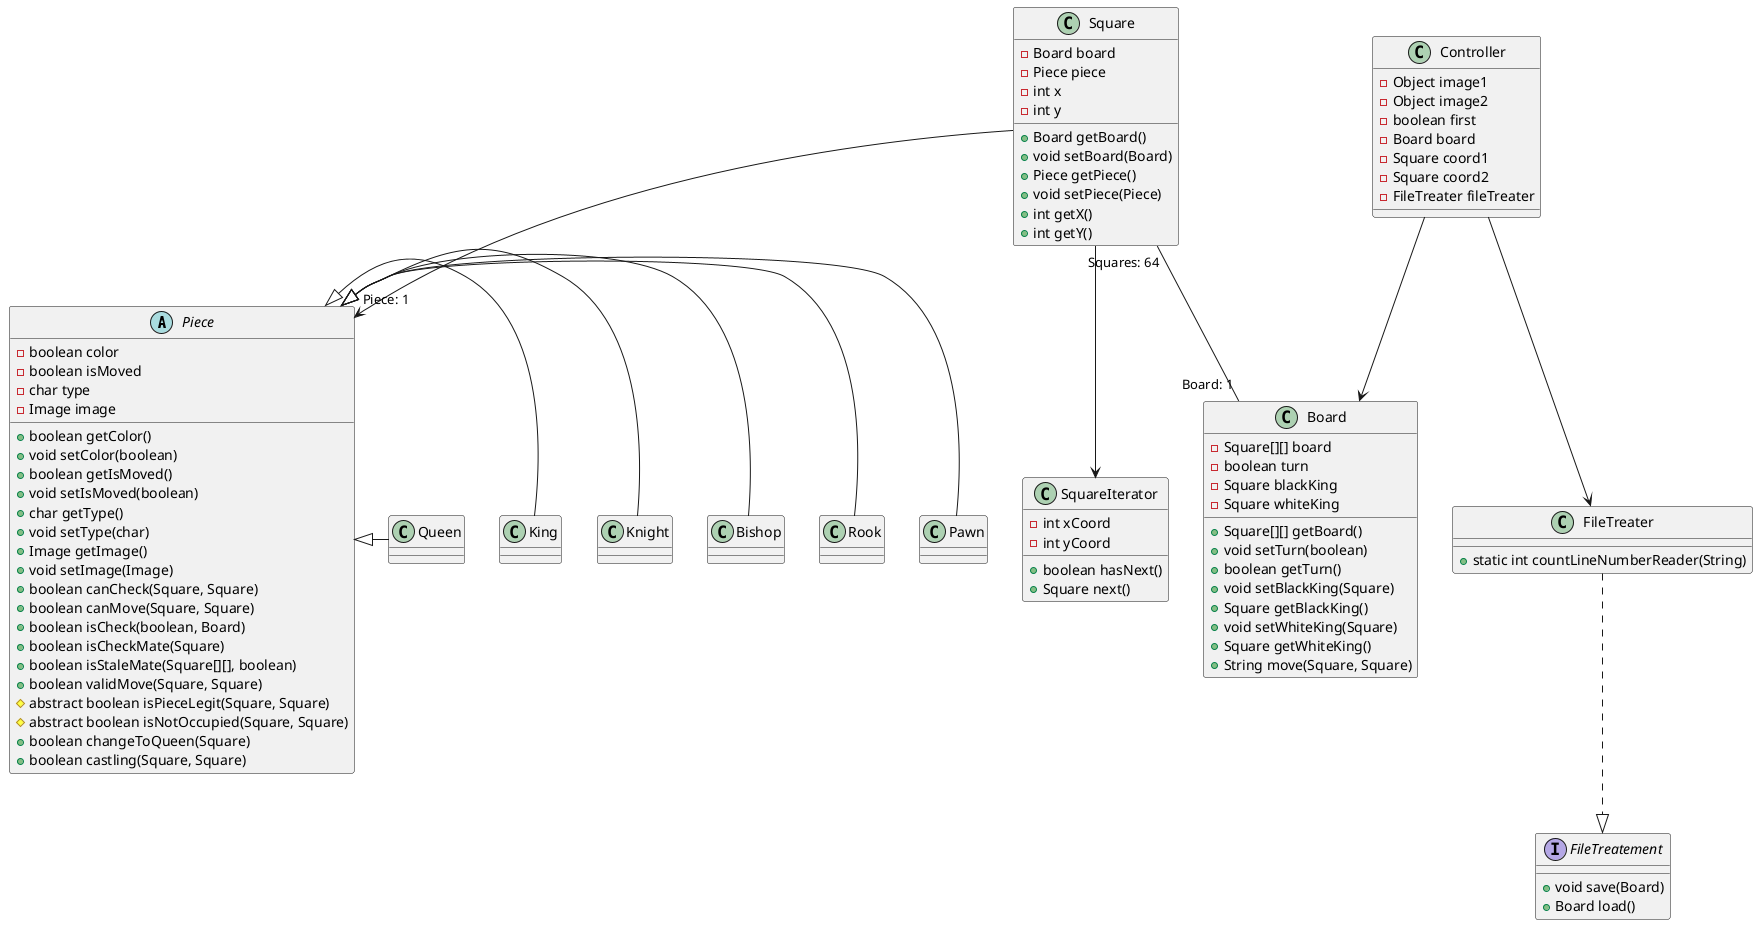 @startuml Klassediagram
abstract class Piece {
    -boolean color
    -boolean isMoved
    -char type
    -Image image
    +boolean getColor()
    +void setColor(boolean)
    +boolean getIsMoved()
    +void setIsMoved(boolean)
    +char getType()
    +void setType(char)
    +Image getImage()
    +void setImage(Image)
    +boolean canCheck(Square, Square)
    +boolean canMove(Square, Square)
    +boolean isCheck(boolean, Board)
    +boolean isCheckMate(Square)
    +boolean isStaleMate(Square[][], boolean)
    +boolean validMove(Square, Square)
    #abstract boolean isPieceLegit(Square, Square)
    #abstract boolean isNotOccupied(Square, Square)
    +boolean changeToQueen(Square)
    +boolean castling(Square, Square)
}

class Square{
    -Board board
    -Piece piece
    -int x
    -int y
    +Board getBoard()
    +void setBoard(Board)
    +Piece getPiece()
    +void setPiece(Piece)
    +int getX()
    +int getY()
}
class Board {
    -Square[][] board
    -boolean turn
    -Square blackKing
    -Square whiteKing
    +Square[][] getBoard()
    +void setTurn(boolean)
    +boolean getTurn()
    +void setBlackKing(Square)
    +Square getBlackKing()
    +void setWhiteKing(Square)
    +Square getWhiteKing()
    +String move(Square, Square)
}

interface FileTreatement{
    +void save(Board)
    +Board load()
}

class FileTreater {
+static int countLineNumberReader(String)
}
class Controller{
    -Object image1
    -Object image2
    -boolean first
    -Board board
    -Square coord1
    -Square coord2
    -FileTreater fileTreater
}

class SquareIterator{
    -int xCoord
    -int yCoord
    +boolean hasNext()
    +Square next()
}

class Pawn
class Rook
class Bishop
class Knight
class King
class Queen

Piece <|- Pawn
Piece <|- Rook
Piece <|- Bishop
Piece <|- Knight
Piece <|- King
Piece <|- Queen
Square --> "Piece: 1" Piece
Square "Squares: 64" -- "Board: 1" Board
Controller --> Board
Controller --> FileTreater
Square --> SquareIterator
FileTreater ..|> FileTreatement

@enduml